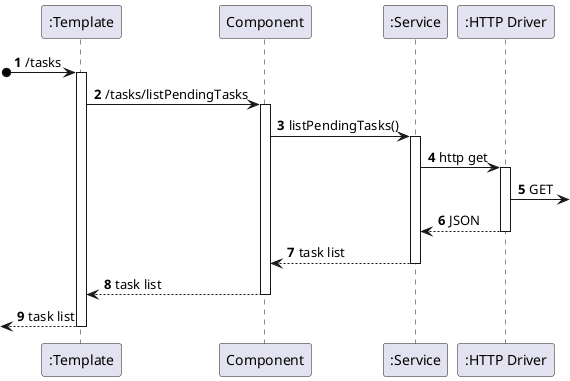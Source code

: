 @startuml

autonumber


participant ":Template" as Template
participant Component as Component
participant ":Service" as Service
participant ":HTTP Driver" as HTTP

?o->Template: /tasks
activate Template

Template -> Component: /tasks/listPendingTasks
activate Component

Component -> Service: listPendingTasks()
activate Service

Service -> HTTP: http get
activate HTTP
HTTP -> : GET
HTTP --> Service: JSON
deactivate HTTP


Service --> Component:task list
deactivate Service

Component --> Template:task list
deactivate Component

<--Template: task list
deactivate Template


@enduml
